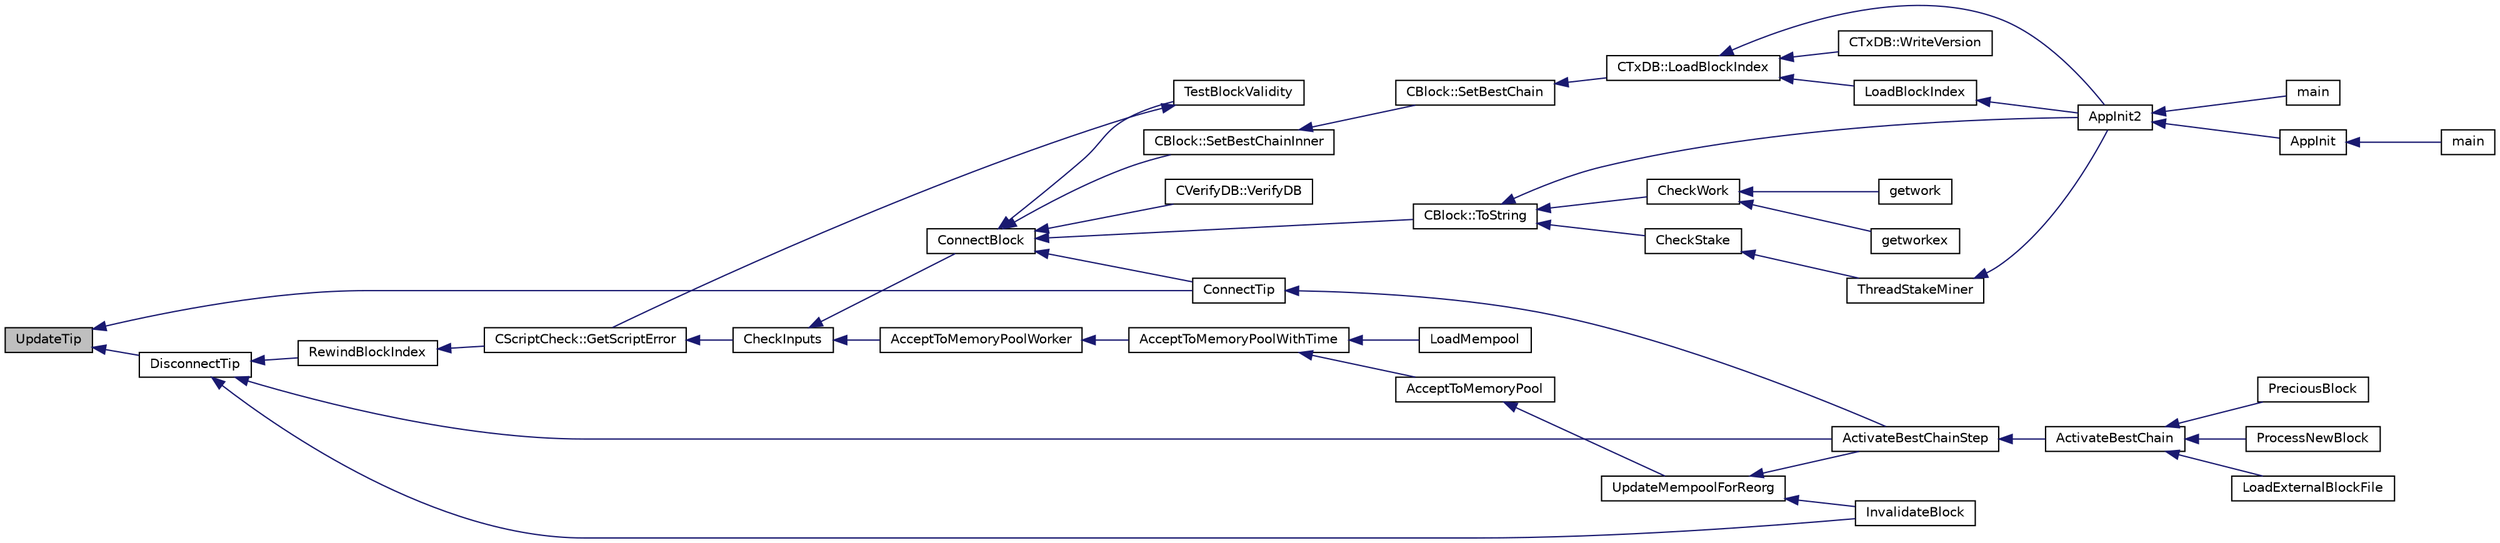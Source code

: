 digraph "UpdateTip"
{
  edge [fontname="Helvetica",fontsize="10",labelfontname="Helvetica",labelfontsize="10"];
  node [fontname="Helvetica",fontsize="10",shape=record];
  rankdir="LR";
  Node6144 [label="UpdateTip",height=0.2,width=0.4,color="black", fillcolor="grey75", style="filled", fontcolor="black"];
  Node6144 -> Node6145 [dir="back",color="midnightblue",fontsize="10",style="solid",fontname="Helvetica"];
  Node6145 [label="DisconnectTip",height=0.2,width=0.4,color="black", fillcolor="white", style="filled",URL="$dd/d7d/validation_8cpp.html#af22a75696068786d303019f31f29eb9e",tooltip="Disconnect chainActive&#39;s tip. "];
  Node6145 -> Node6146 [dir="back",color="midnightblue",fontsize="10",style="solid",fontname="Helvetica"];
  Node6146 [label="ActivateBestChainStep",height=0.2,width=0.4,color="black", fillcolor="white", style="filled",URL="$dd/d7d/validation_8cpp.html#a4e2b817360d39dc766271f51fc146c96",tooltip="Try to make some progress towards making pindexMostWork the active block. "];
  Node6146 -> Node6147 [dir="back",color="midnightblue",fontsize="10",style="solid",fontname="Helvetica"];
  Node6147 [label="ActivateBestChain",height=0.2,width=0.4,color="black", fillcolor="white", style="filled",URL="$db/d38/validation_8h.html#a81d9ced51eb72d4df66abddb00318b64",tooltip="Find the best known block, and make it the tip of the block chain. "];
  Node6147 -> Node6148 [dir="back",color="midnightblue",fontsize="10",style="solid",fontname="Helvetica"];
  Node6148 [label="PreciousBlock",height=0.2,width=0.4,color="black", fillcolor="white", style="filled",URL="$db/d38/validation_8h.html#a04e493dc156338a1b2f457f7a7feaaa9",tooltip="Mark a block as precious and reorganize. "];
  Node6147 -> Node6149 [dir="back",color="midnightblue",fontsize="10",style="solid",fontname="Helvetica"];
  Node6149 [label="ProcessNewBlock",height=0.2,width=0.4,color="black", fillcolor="white", style="filled",URL="$db/d38/validation_8h.html#a290fce59049c0951b8eb73f0129bf6f0",tooltip="Process an incoming block. "];
  Node6147 -> Node6150 [dir="back",color="midnightblue",fontsize="10",style="solid",fontname="Helvetica"];
  Node6150 [label="LoadExternalBlockFile",height=0.2,width=0.4,color="black", fillcolor="white", style="filled",URL="$db/d38/validation_8h.html#a2233339a13d09038cf2e46f4d0144be4",tooltip="Import blocks from an external file. "];
  Node6145 -> Node6151 [dir="back",color="midnightblue",fontsize="10",style="solid",fontname="Helvetica"];
  Node6151 [label="InvalidateBlock",height=0.2,width=0.4,color="black", fillcolor="white", style="filled",URL="$db/d38/validation_8h.html#adf70cddb5b3b3218a7f22da08dc4a456",tooltip="Mark a block as invalid. "];
  Node6145 -> Node6152 [dir="back",color="midnightblue",fontsize="10",style="solid",fontname="Helvetica"];
  Node6152 [label="RewindBlockIndex",height=0.2,width=0.4,color="black", fillcolor="white", style="filled",URL="$db/d38/validation_8h.html#a2e51de180124822c526ac8f82777fa32",tooltip="When there are blocks in the active chain with missing data, rewind the chainstate and remove them fr..."];
  Node6152 -> Node6153 [dir="back",color="midnightblue",fontsize="10",style="solid",fontname="Helvetica"];
  Node6153 [label="CScriptCheck::GetScriptError",height=0.2,width=0.4,color="black", fillcolor="white", style="filled",URL="$df/d12/class_c_script_check.html#a1340496c37e521c253606b5957173afd"];
  Node6153 -> Node6154 [dir="back",color="midnightblue",fontsize="10",style="solid",fontname="Helvetica"];
  Node6154 [label="CheckInputs",height=0.2,width=0.4,color="black", fillcolor="white", style="filled",URL="$dd/d7d/validation_8cpp.html#a48897c72856156ef5606fc27fe1954f3",tooltip="Check whether all inputs of this transaction are valid (no double spends, scripts & sigs..."];
  Node6154 -> Node6155 [dir="back",color="midnightblue",fontsize="10",style="solid",fontname="Helvetica"];
  Node6155 [label="AcceptToMemoryPoolWorker",height=0.2,width=0.4,color="black", fillcolor="white", style="filled",URL="$dd/d7d/validation_8cpp.html#a274b0623037c72315662a07ecf760176"];
  Node6155 -> Node6156 [dir="back",color="midnightblue",fontsize="10",style="solid",fontname="Helvetica"];
  Node6156 [label="AcceptToMemoryPoolWithTime",height=0.2,width=0.4,color="black", fillcolor="white", style="filled",URL="$dd/d7d/validation_8cpp.html#a7e5d2eb678cdda338b2dc803a2d4999f",tooltip="(try to) add transaction to memory pool with a specified acceptance time "];
  Node6156 -> Node6157 [dir="back",color="midnightblue",fontsize="10",style="solid",fontname="Helvetica"];
  Node6157 [label="AcceptToMemoryPool",height=0.2,width=0.4,color="black", fillcolor="white", style="filled",URL="$db/d38/validation_8h.html#a25cdf856fb2107e0e96fd6bf4c0619cb",tooltip="(try to) add transaction to memory pool plTxnReplaced will be appended to with all transactions repla..."];
  Node6157 -> Node6158 [dir="back",color="midnightblue",fontsize="10",style="solid",fontname="Helvetica"];
  Node6158 [label="UpdateMempoolForReorg",height=0.2,width=0.4,color="black", fillcolor="white", style="filled",URL="$dd/d7d/validation_8cpp.html#aaa1204b724d7b62f09ef22df4c6a592d"];
  Node6158 -> Node6146 [dir="back",color="midnightblue",fontsize="10",style="solid",fontname="Helvetica"];
  Node6158 -> Node6151 [dir="back",color="midnightblue",fontsize="10",style="solid",fontname="Helvetica"];
  Node6156 -> Node6159 [dir="back",color="midnightblue",fontsize="10",style="solid",fontname="Helvetica"];
  Node6159 [label="LoadMempool",height=0.2,width=0.4,color="black", fillcolor="white", style="filled",URL="$db/d38/validation_8h.html#adea951730b49ef41e5390df5be8d3f1b",tooltip="Load the mempool from disk. "];
  Node6154 -> Node6160 [dir="back",color="midnightblue",fontsize="10",style="solid",fontname="Helvetica"];
  Node6160 [label="ConnectBlock",height=0.2,width=0.4,color="black", fillcolor="white", style="filled",URL="$dd/d7d/validation_8cpp.html#afafbb35ee38b98e832fcb8b159942055",tooltip="Apply the effects of this block (with given index) on the UTXO set represented by coins..."];
  Node6160 -> Node6161 [dir="back",color="midnightblue",fontsize="10",style="solid",fontname="Helvetica"];
  Node6161 [label="CBlock::SetBestChainInner",height=0.2,width=0.4,color="black", fillcolor="white", style="filled",URL="$d3/d51/class_c_block.html#a82c90ccbecf89a38ff56d8429514e2c2"];
  Node6161 -> Node6162 [dir="back",color="midnightblue",fontsize="10",style="solid",fontname="Helvetica"];
  Node6162 [label="CBlock::SetBestChain",height=0.2,width=0.4,color="black", fillcolor="white", style="filled",URL="$d3/d51/class_c_block.html#a6e308b2d75d1cfc4a75eda36feb60ca1"];
  Node6162 -> Node6163 [dir="back",color="midnightblue",fontsize="10",style="solid",fontname="Helvetica"];
  Node6163 [label="CTxDB::LoadBlockIndex",height=0.2,width=0.4,color="black", fillcolor="white", style="filled",URL="$d9/d8d/class_c_tx_d_b.html#abcb9df0821d996f811f6604b452a26a0"];
  Node6163 -> Node6164 [dir="back",color="midnightblue",fontsize="10",style="solid",fontname="Helvetica"];
  Node6164 [label="AppInit2",height=0.2,width=0.4,color="black", fillcolor="white", style="filled",URL="$d8/dc0/init_8h.html#a1a4c1bfbf6ba1db77e988b89b9cadfd3",tooltip="Initialize ion. "];
  Node6164 -> Node6165 [dir="back",color="midnightblue",fontsize="10",style="solid",fontname="Helvetica"];
  Node6165 [label="AppInit",height=0.2,width=0.4,color="black", fillcolor="white", style="filled",URL="$d4/d35/iond_8cpp.html#ac59316b767e6984e1285f0531275286b"];
  Node6165 -> Node6166 [dir="back",color="midnightblue",fontsize="10",style="solid",fontname="Helvetica"];
  Node6166 [label="main",height=0.2,width=0.4,color="black", fillcolor="white", style="filled",URL="$d4/d35/iond_8cpp.html#a0ddf1224851353fc92bfbff6f499fa97"];
  Node6164 -> Node6167 [dir="back",color="midnightblue",fontsize="10",style="solid",fontname="Helvetica"];
  Node6167 [label="main",height=0.2,width=0.4,color="black", fillcolor="white", style="filled",URL="$d5/d2d/ion_8cpp.html#a0ddf1224851353fc92bfbff6f499fa97"];
  Node6163 -> Node6168 [dir="back",color="midnightblue",fontsize="10",style="solid",fontname="Helvetica"];
  Node6168 [label="LoadBlockIndex",height=0.2,width=0.4,color="black", fillcolor="white", style="filled",URL="$d4/dbf/main_8h.html#a367f303d34b8a5501ac4d77bebab578c"];
  Node6168 -> Node6164 [dir="back",color="midnightblue",fontsize="10",style="solid",fontname="Helvetica"];
  Node6163 -> Node6169 [dir="back",color="midnightblue",fontsize="10",style="solid",fontname="Helvetica"];
  Node6169 [label="CTxDB::WriteVersion",height=0.2,width=0.4,color="black", fillcolor="white", style="filled",URL="$d9/d8d/class_c_tx_d_b.html#aa30dbf235b1c229896097e1eb1ea9520"];
  Node6160 -> Node6170 [dir="back",color="midnightblue",fontsize="10",style="solid",fontname="Helvetica"];
  Node6170 [label="CBlock::ToString",height=0.2,width=0.4,color="black", fillcolor="white", style="filled",URL="$d3/d51/class_c_block.html#a0e8a98f10831c00ae76b3a831c4804e5"];
  Node6170 -> Node6164 [dir="back",color="midnightblue",fontsize="10",style="solid",fontname="Helvetica"];
  Node6170 -> Node6171 [dir="back",color="midnightblue",fontsize="10",style="solid",fontname="Helvetica"];
  Node6171 [label="CheckWork",height=0.2,width=0.4,color="black", fillcolor="white", style="filled",URL="$de/d13/miner_8h.html#aadd8a05aa6d8fae1c0f4daa5e971a12a",tooltip="Check mined proof-of-work block. "];
  Node6171 -> Node6172 [dir="back",color="midnightblue",fontsize="10",style="solid",fontname="Helvetica"];
  Node6172 [label="getworkex",height=0.2,width=0.4,color="black", fillcolor="white", style="filled",URL="$d4/ddd/rpcmining_8cpp.html#aa40f86dc468a3f2ef4a3bba99e20a069"];
  Node6171 -> Node6173 [dir="back",color="midnightblue",fontsize="10",style="solid",fontname="Helvetica"];
  Node6173 [label="getwork",height=0.2,width=0.4,color="black", fillcolor="white", style="filled",URL="$d4/ddd/rpcmining_8cpp.html#a356be62c93d38267a7da9e1cb644d547"];
  Node6170 -> Node6174 [dir="back",color="midnightblue",fontsize="10",style="solid",fontname="Helvetica"];
  Node6174 [label="CheckStake",height=0.2,width=0.4,color="black", fillcolor="white", style="filled",URL="$de/d13/miner_8h.html#a68be4bcfa03b86095641eac5ca996fed",tooltip="Check mined proof-of-stake block. "];
  Node6174 -> Node6175 [dir="back",color="midnightblue",fontsize="10",style="solid",fontname="Helvetica"];
  Node6175 [label="ThreadStakeMiner",height=0.2,width=0.4,color="black", fillcolor="white", style="filled",URL="$d6/de3/miner_8cpp.html#a31faece5ef0e403969b3d3debd79b352"];
  Node6175 -> Node6164 [dir="back",color="midnightblue",fontsize="10",style="solid",fontname="Helvetica"];
  Node6160 -> Node6176 [dir="back",color="midnightblue",fontsize="10",style="solid",fontname="Helvetica"];
  Node6176 [label="ConnectTip",height=0.2,width=0.4,color="black", fillcolor="white", style="filled",URL="$dd/d7d/validation_8cpp.html#a6aed3630ddc1f0822daf257250d4799a",tooltip="Connect a new block to chainActive. "];
  Node6176 -> Node6146 [dir="back",color="midnightblue",fontsize="10",style="solid",fontname="Helvetica"];
  Node6160 -> Node6177 [dir="back",color="midnightblue",fontsize="10",style="solid",fontname="Helvetica"];
  Node6177 [label="TestBlockValidity",height=0.2,width=0.4,color="black", fillcolor="white", style="filled",URL="$db/d38/validation_8h.html#a12c39e969c9077605ae8a91730fb78d3",tooltip="Check a block is completely valid from start to finish (only works on top of our current best block..."];
  Node6177 -> Node6153 [dir="back",color="midnightblue",fontsize="10",style="solid",fontname="Helvetica"];
  Node6160 -> Node6178 [dir="back",color="midnightblue",fontsize="10",style="solid",fontname="Helvetica"];
  Node6178 [label="CVerifyDB::VerifyDB",height=0.2,width=0.4,color="black", fillcolor="white", style="filled",URL="$d7/da0/class_c_verify_d_b.html#af12e07230f20d23cf01d417d0e785c49"];
  Node6144 -> Node6176 [dir="back",color="midnightblue",fontsize="10",style="solid",fontname="Helvetica"];
}
